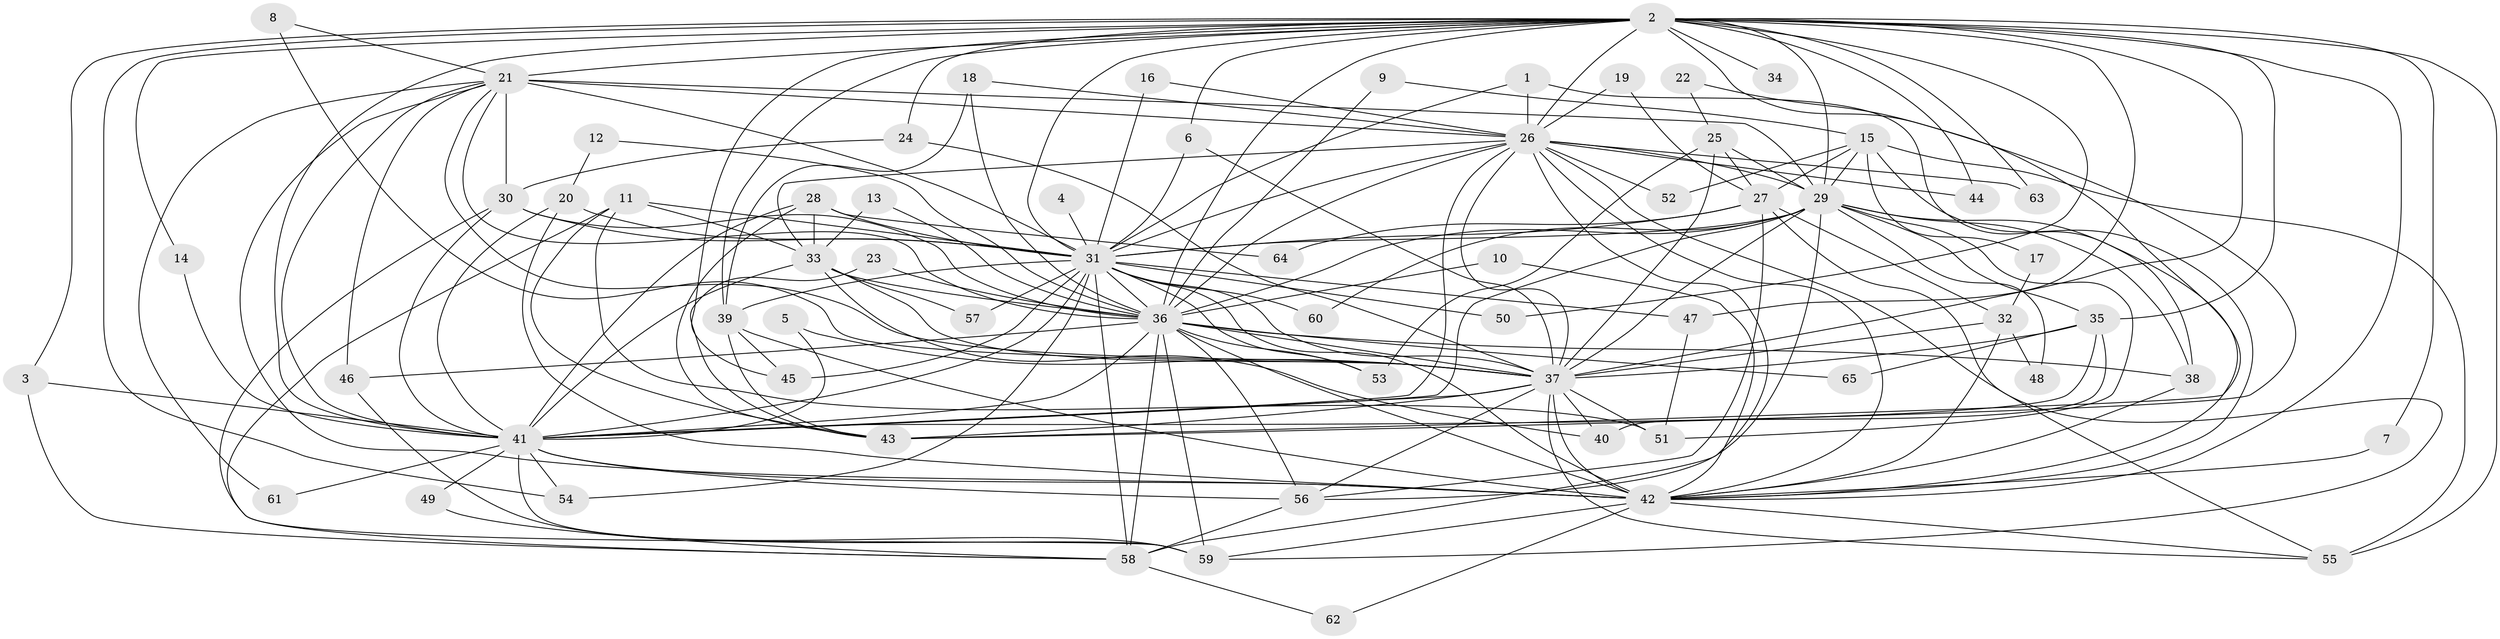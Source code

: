 // original degree distribution, {16: 0.007692307692307693, 26: 0.007692307692307693, 29: 0.015384615384615385, 20: 0.015384615384615385, 22: 0.015384615384615385, 15: 0.007692307692307693, 21: 0.007692307692307693, 3: 0.2153846153846154, 4: 0.1, 2: 0.5, 5: 0.046153846153846156, 6: 0.03076923076923077, 8: 0.015384615384615385, 7: 0.015384615384615385}
// Generated by graph-tools (version 1.1) at 2025/25/03/09/25 03:25:43]
// undirected, 65 vertices, 185 edges
graph export_dot {
graph [start="1"]
  node [color=gray90,style=filled];
  1;
  2;
  3;
  4;
  5;
  6;
  7;
  8;
  9;
  10;
  11;
  12;
  13;
  14;
  15;
  16;
  17;
  18;
  19;
  20;
  21;
  22;
  23;
  24;
  25;
  26;
  27;
  28;
  29;
  30;
  31;
  32;
  33;
  34;
  35;
  36;
  37;
  38;
  39;
  40;
  41;
  42;
  43;
  44;
  45;
  46;
  47;
  48;
  49;
  50;
  51;
  52;
  53;
  54;
  55;
  56;
  57;
  58;
  59;
  60;
  61;
  62;
  63;
  64;
  65;
  1 -- 26 [weight=1.0];
  1 -- 31 [weight=1.0];
  1 -- 38 [weight=1.0];
  2 -- 3 [weight=1.0];
  2 -- 6 [weight=2.0];
  2 -- 7 [weight=1.0];
  2 -- 14 [weight=1.0];
  2 -- 21 [weight=3.0];
  2 -- 24 [weight=1.0];
  2 -- 26 [weight=2.0];
  2 -- 29 [weight=4.0];
  2 -- 31 [weight=2.0];
  2 -- 34 [weight=1.0];
  2 -- 35 [weight=1.0];
  2 -- 36 [weight=2.0];
  2 -- 37 [weight=3.0];
  2 -- 39 [weight=1.0];
  2 -- 41 [weight=2.0];
  2 -- 42 [weight=2.0];
  2 -- 43 [weight=1.0];
  2 -- 44 [weight=1.0];
  2 -- 45 [weight=1.0];
  2 -- 47 [weight=1.0];
  2 -- 50 [weight=1.0];
  2 -- 54 [weight=1.0];
  2 -- 55 [weight=2.0];
  2 -- 63 [weight=1.0];
  3 -- 41 [weight=1.0];
  3 -- 58 [weight=1.0];
  4 -- 31 [weight=1.0];
  5 -- 37 [weight=2.0];
  5 -- 41 [weight=1.0];
  6 -- 31 [weight=1.0];
  6 -- 37 [weight=1.0];
  7 -- 42 [weight=1.0];
  8 -- 21 [weight=1.0];
  8 -- 37 [weight=1.0];
  9 -- 15 [weight=1.0];
  9 -- 36 [weight=1.0];
  10 -- 36 [weight=1.0];
  10 -- 42 [weight=1.0];
  11 -- 31 [weight=1.0];
  11 -- 33 [weight=1.0];
  11 -- 43 [weight=1.0];
  11 -- 51 [weight=1.0];
  11 -- 58 [weight=1.0];
  12 -- 20 [weight=1.0];
  12 -- 36 [weight=1.0];
  13 -- 33 [weight=1.0];
  13 -- 36 [weight=1.0];
  14 -- 41 [weight=1.0];
  15 -- 17 [weight=1.0];
  15 -- 27 [weight=1.0];
  15 -- 29 [weight=1.0];
  15 -- 42 [weight=1.0];
  15 -- 52 [weight=1.0];
  15 -- 55 [weight=1.0];
  16 -- 26 [weight=1.0];
  16 -- 31 [weight=1.0];
  17 -- 32 [weight=1.0];
  18 -- 26 [weight=1.0];
  18 -- 36 [weight=1.0];
  18 -- 39 [weight=1.0];
  19 -- 26 [weight=1.0];
  19 -- 27 [weight=1.0];
  20 -- 31 [weight=1.0];
  20 -- 41 [weight=1.0];
  20 -- 42 [weight=1.0];
  21 -- 26 [weight=1.0];
  21 -- 29 [weight=1.0];
  21 -- 30 [weight=2.0];
  21 -- 31 [weight=1.0];
  21 -- 36 [weight=1.0];
  21 -- 37 [weight=1.0];
  21 -- 41 [weight=1.0];
  21 -- 42 [weight=1.0];
  21 -- 46 [weight=1.0];
  21 -- 61 [weight=1.0];
  22 -- 25 [weight=1.0];
  22 -- 43 [weight=1.0];
  23 -- 36 [weight=1.0];
  23 -- 43 [weight=1.0];
  24 -- 30 [weight=1.0];
  24 -- 37 [weight=1.0];
  25 -- 27 [weight=1.0];
  25 -- 29 [weight=1.0];
  25 -- 37 [weight=1.0];
  25 -- 53 [weight=1.0];
  26 -- 29 [weight=1.0];
  26 -- 31 [weight=1.0];
  26 -- 33 [weight=1.0];
  26 -- 36 [weight=1.0];
  26 -- 37 [weight=2.0];
  26 -- 41 [weight=1.0];
  26 -- 42 [weight=1.0];
  26 -- 44 [weight=1.0];
  26 -- 52 [weight=1.0];
  26 -- 55 [weight=1.0];
  26 -- 58 [weight=1.0];
  26 -- 63 [weight=1.0];
  27 -- 31 [weight=1.0];
  27 -- 32 [weight=1.0];
  27 -- 56 [weight=1.0];
  27 -- 59 [weight=1.0];
  27 -- 64 [weight=1.0];
  28 -- 31 [weight=1.0];
  28 -- 33 [weight=1.0];
  28 -- 41 [weight=1.0];
  28 -- 43 [weight=1.0];
  28 -- 64 [weight=1.0];
  29 -- 31 [weight=1.0];
  29 -- 35 [weight=1.0];
  29 -- 36 [weight=2.0];
  29 -- 37 [weight=1.0];
  29 -- 38 [weight=1.0];
  29 -- 41 [weight=1.0];
  29 -- 42 [weight=2.0];
  29 -- 48 [weight=1.0];
  29 -- 51 [weight=1.0];
  29 -- 56 [weight=2.0];
  29 -- 60 [weight=1.0];
  30 -- 31 [weight=1.0];
  30 -- 36 [weight=1.0];
  30 -- 41 [weight=2.0];
  30 -- 59 [weight=1.0];
  31 -- 36 [weight=2.0];
  31 -- 37 [weight=1.0];
  31 -- 39 [weight=1.0];
  31 -- 41 [weight=1.0];
  31 -- 42 [weight=1.0];
  31 -- 45 [weight=1.0];
  31 -- 47 [weight=1.0];
  31 -- 50 [weight=1.0];
  31 -- 53 [weight=1.0];
  31 -- 54 [weight=1.0];
  31 -- 57 [weight=1.0];
  31 -- 58 [weight=1.0];
  31 -- 60 [weight=1.0];
  32 -- 37 [weight=3.0];
  32 -- 42 [weight=1.0];
  32 -- 48 [weight=1.0];
  33 -- 36 [weight=1.0];
  33 -- 37 [weight=1.0];
  33 -- 40 [weight=1.0];
  33 -- 41 [weight=1.0];
  33 -- 57 [weight=1.0];
  35 -- 37 [weight=1.0];
  35 -- 40 [weight=1.0];
  35 -- 41 [weight=1.0];
  35 -- 65 [weight=1.0];
  36 -- 37 [weight=1.0];
  36 -- 38 [weight=1.0];
  36 -- 41 [weight=1.0];
  36 -- 42 [weight=1.0];
  36 -- 46 [weight=1.0];
  36 -- 53 [weight=1.0];
  36 -- 56 [weight=1.0];
  36 -- 58 [weight=1.0];
  36 -- 59 [weight=1.0];
  36 -- 65 [weight=1.0];
  37 -- 40 [weight=1.0];
  37 -- 41 [weight=1.0];
  37 -- 42 [weight=2.0];
  37 -- 43 [weight=2.0];
  37 -- 51 [weight=1.0];
  37 -- 55 [weight=1.0];
  37 -- 56 [weight=2.0];
  38 -- 42 [weight=1.0];
  39 -- 42 [weight=1.0];
  39 -- 43 [weight=1.0];
  39 -- 45 [weight=1.0];
  41 -- 42 [weight=1.0];
  41 -- 49 [weight=1.0];
  41 -- 54 [weight=1.0];
  41 -- 56 [weight=1.0];
  41 -- 59 [weight=1.0];
  41 -- 61 [weight=1.0];
  42 -- 55 [weight=1.0];
  42 -- 59 [weight=2.0];
  42 -- 62 [weight=1.0];
  46 -- 59 [weight=1.0];
  47 -- 51 [weight=1.0];
  49 -- 58 [weight=1.0];
  56 -- 58 [weight=1.0];
  58 -- 62 [weight=1.0];
}
